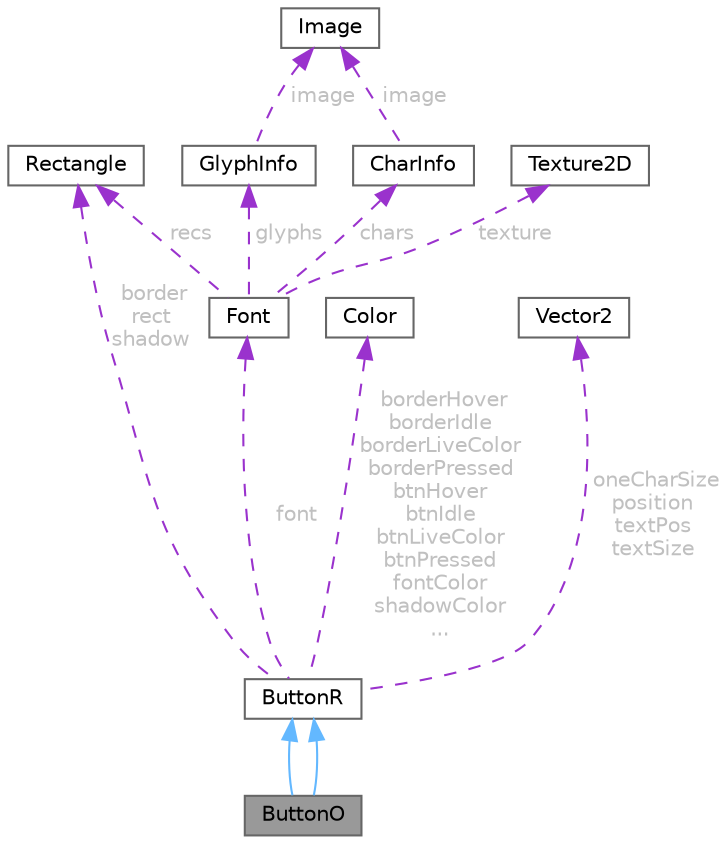 digraph "ButtonO"
{
 // LATEX_PDF_SIZE
  bgcolor="transparent";
  edge [fontname=Helvetica,fontsize=10,labelfontname=Helvetica,labelfontsize=10];
  node [fontname=Helvetica,fontsize=10,shape=box,height=0.2,width=0.4];
  Node1 [id="Node000001",label="ButtonO",height=0.2,width=0.4,color="gray40", fillcolor="grey60", style="filled", fontcolor="black",tooltip=" "];
  Node2 -> Node1 [id="edge25_Node000001_Node000002",dir="back",color="steelblue1",style="solid",tooltip=" "];
  Node2 [id="Node000002",label="ButtonR",height=0.2,width=0.4,color="gray40", fillcolor="white", style="filled",URL="$class_button_r.html",tooltip=" "];
  Node3 -> Node2 [id="edge26_Node000002_Node000003",dir="back",color="darkorchid3",style="dashed",tooltip=" ",label=" font",fontcolor="grey" ];
  Node3 [id="Node000003",label="Font",height=0.2,width=0.4,color="gray40", fillcolor="white", style="filled",URL="$struct_font.html",tooltip=" "];
  Node4 -> Node3 [id="edge27_Node000003_Node000004",dir="back",color="darkorchid3",style="dashed",tooltip=" ",label=" texture",fontcolor="grey" ];
  Node4 [id="Node000004",label="Texture2D",height=0.2,width=0.4,color="gray40", fillcolor="white", style="filled",URL="$struct_texture2_d.html",tooltip=" "];
  Node5 -> Node3 [id="edge28_Node000003_Node000005",dir="back",color="darkorchid3",style="dashed",tooltip=" ",label=" recs",fontcolor="grey" ];
  Node5 [id="Node000005",label="Rectangle",height=0.2,width=0.4,color="gray40", fillcolor="white", style="filled",URL="$struct_rectangle.html",tooltip=" "];
  Node6 -> Node3 [id="edge29_Node000003_Node000006",dir="back",color="darkorchid3",style="dashed",tooltip=" ",label=" glyphs",fontcolor="grey" ];
  Node6 [id="Node000006",label="GlyphInfo",height=0.2,width=0.4,color="gray40", fillcolor="white", style="filled",URL="$struct_glyph_info.html",tooltip=" "];
  Node7 -> Node6 [id="edge30_Node000006_Node000007",dir="back",color="darkorchid3",style="dashed",tooltip=" ",label=" image",fontcolor="grey" ];
  Node7 [id="Node000007",label="Image",height=0.2,width=0.4,color="gray40", fillcolor="white", style="filled",URL="$struct_image.html",tooltip=" "];
  Node8 -> Node3 [id="edge31_Node000003_Node000008",dir="back",color="darkorchid3",style="dashed",tooltip=" ",label=" chars",fontcolor="grey" ];
  Node8 [id="Node000008",label="CharInfo",height=0.2,width=0.4,color="gray40", fillcolor="white", style="filled",URL="$struct_char_info.html",tooltip=" "];
  Node7 -> Node8 [id="edge32_Node000008_Node000007",dir="back",color="darkorchid3",style="dashed",tooltip=" ",label=" image",fontcolor="grey" ];
  Node9 -> Node2 [id="edge33_Node000002_Node000009",dir="back",color="darkorchid3",style="dashed",tooltip=" ",label=" borderHover\nborderIdle\nborderLiveColor\nborderPressed\nbtnHover\nbtnIdle\nbtnLiveColor\nbtnPressed\nfontColor\nshadowColor\n...",fontcolor="grey" ];
  Node9 [id="Node000009",label="Color",height=0.2,width=0.4,color="gray40", fillcolor="white", style="filled",URL="$struct_color.html",tooltip=" "];
  Node10 -> Node2 [id="edge34_Node000002_Node000010",dir="back",color="darkorchid3",style="dashed",tooltip=" ",label=" oneCharSize\nposition\ntextPos\ntextSize",fontcolor="grey" ];
  Node10 [id="Node000010",label="Vector2",height=0.2,width=0.4,color="gray40", fillcolor="white", style="filled",URL="$struct_vector2.html",tooltip=" "];
  Node5 -> Node2 [id="edge35_Node000002_Node000005",dir="back",color="darkorchid3",style="dashed",tooltip=" ",label=" border\nrect\nshadow",fontcolor="grey" ];
  Node2 -> Node1 [id="edge36_Node000001_Node000002",dir="back",color="steelblue1",style="solid",tooltip=" "];
}
